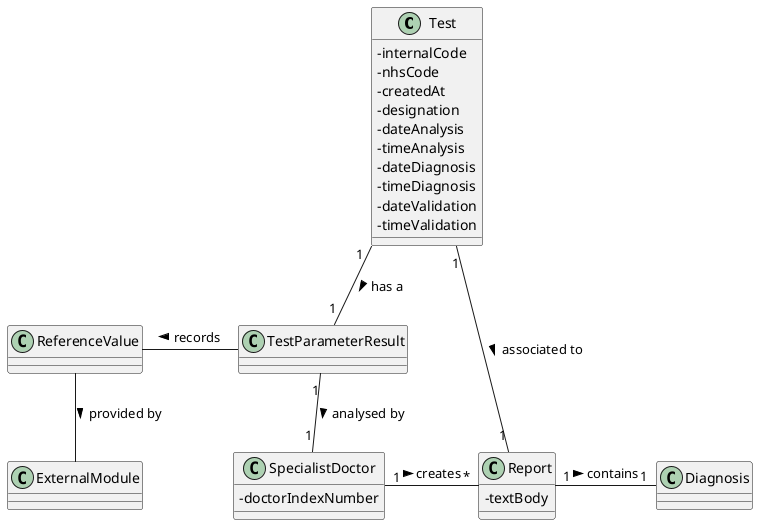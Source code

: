 @startuml

skinparam classAttributeIconSize 0

class Test {
-internalCode
-nhsCode
-createdAt
-designation
-dateAnalysis
-timeAnalysis
-dateDiagnosis
-timeDiagnosis
-dateValidation
-timeValidation
}

class SpecialistDoctor {
-doctorIndexNumber
}

class Diagnosis

class Report {
-textBody
}

Test "1"-down-"1" TestParameterResult: has a >
Test "1"-"1" Report: associated to >
Report "1"-"1" Diagnosis: contains >
TestParameterResult "1"-down-"1" SpecialistDoctor: analysed by >
SpecialistDoctor "1"-right-"*" Report: creates >
TestParameterResult -left- ReferenceValue: records >
ReferenceValue -down- ExternalModule: provided by >

@enduml